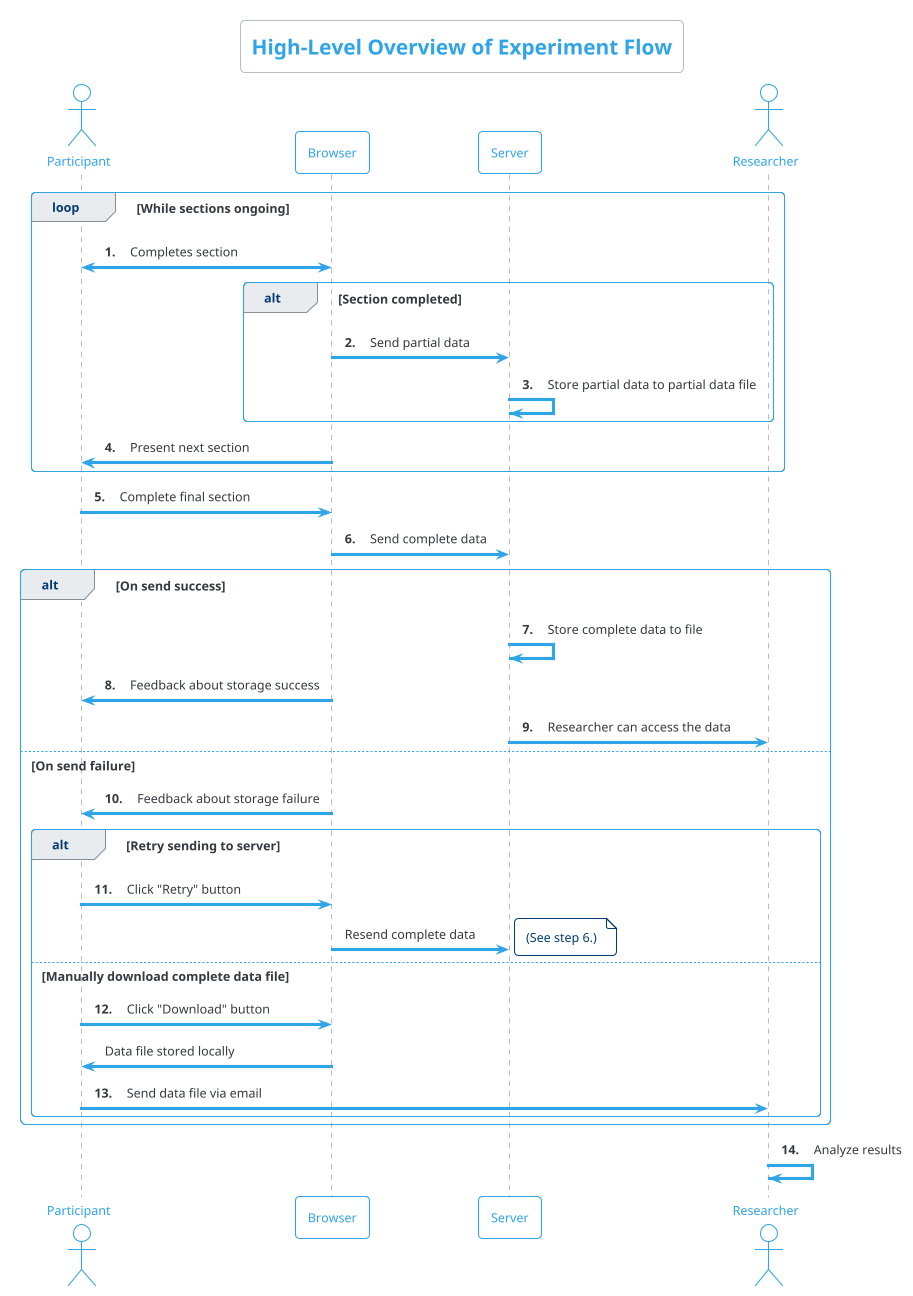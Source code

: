 @startuml
'!theme cerulean-outline plain
!theme cerulean-outline
title High-Level Overview of Experiment Flow
autonumber "<b>0."
actor "Participant" as P
participant "Browser" as B
participant "Server" as S
actor "Researcher" as E
'
'E -> P : Send URL
'P -> B : Visit URL
'B <-> S : Retrieve website
'B -> P : Display website
loop While sections ongoing
    P <-> B : Completes section
    alt Section completed
        B -> S : Send partial data
        S -> S : Store partial data to partial data file
    end
    B -> P : Present next section
end
P -> B : Complete final section
B -> S : Send complete data
alt On send success
S -> S : Store complete data to file
B -> P : Feedback about storage success
S -> E : Researcher can access the data
else On send failure
    B -> P : Feedback about storage failure
    alt Retry sending to server
        B <- P : Click "Retry" button

        autonumber stop
        B -> S : Resend complete data
        note right
            (See step 6.)
        end note
        autonumber resume
    else Manually download complete data file 
        B <- P : Click "Download" button
        autonumber stop
        B -> P : Data file stored locally
        autonumber resume
        P -> E : Send data file via email
    end
end
E -> E : Analyze results
@enduml